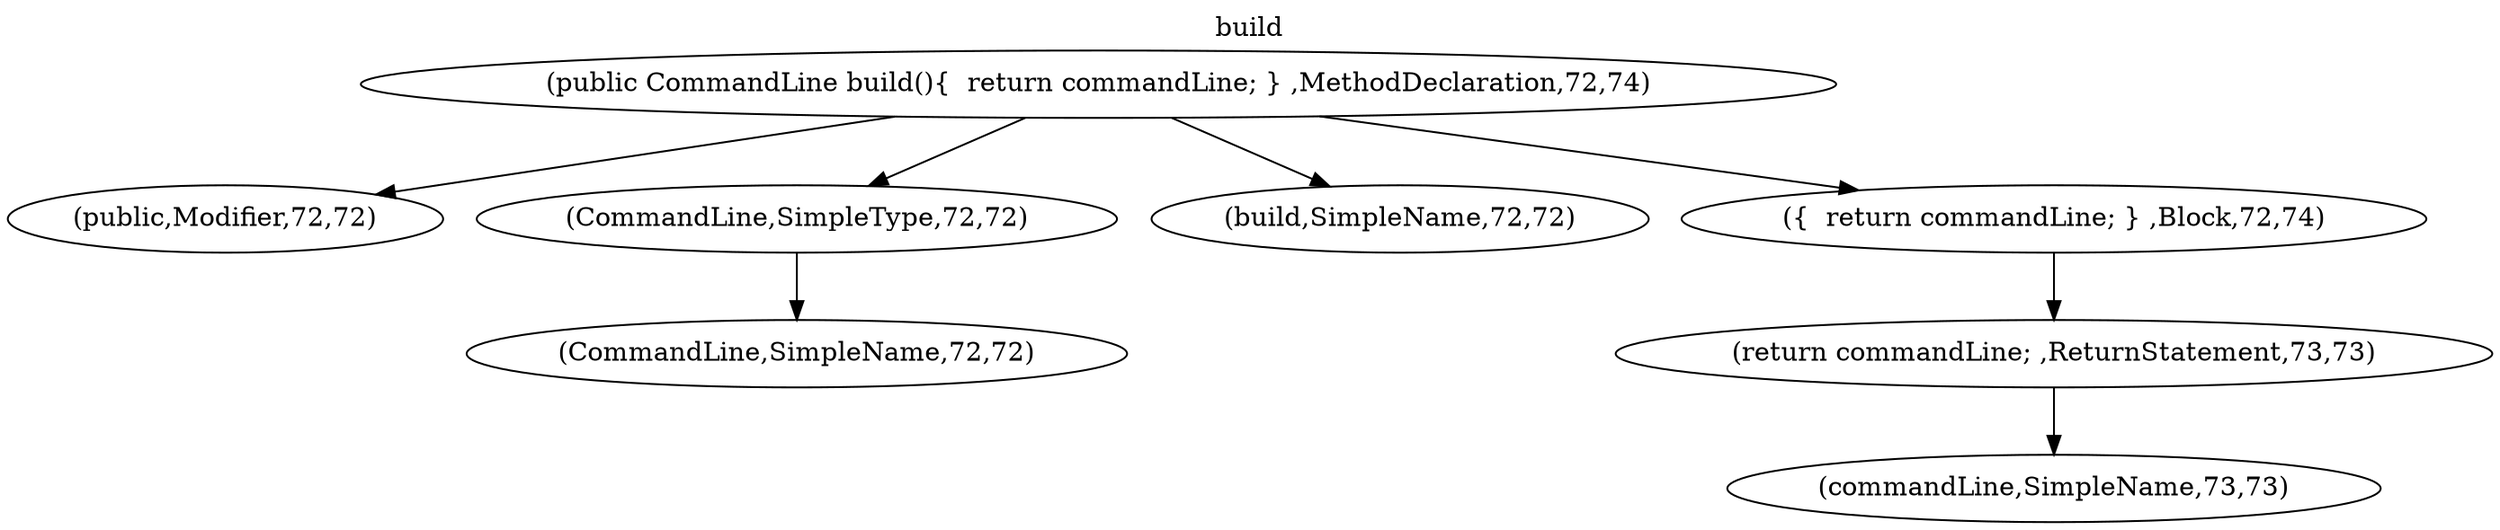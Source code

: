 digraph "DirectedGraph" {
graph [label = "build", labelloc=t, concentrate = true];
"1484673893" [ label="(public CommandLine build(){  return commandLine; } ,MethodDeclaration,72,74)" type=31 startLineNumber=72 endLineNumber=74 ]
"587003819" [ label="(public,Modifier,72,72)" type=83 startLineNumber=72 endLineNumber=72 ]
"769798433" [ label="(CommandLine,SimpleType,72,72)" type=43 startLineNumber=72 endLineNumber=72 ]
"1665620686" [ label="(CommandLine,SimpleName,72,72)" type=42 startLineNumber=72 endLineNumber=72 ]
"1233705144" [ label="(build,SimpleName,72,72)" type=42 startLineNumber=72 endLineNumber=72 ]
"202125197" [ label="({  return commandLine; } ,Block,72,74)" type=8 startLineNumber=72 endLineNumber=74 ]
"811301908" [ label="(return commandLine; ,ReturnStatement,73,73)" type=41 startLineNumber=73 endLineNumber=73 ]
"1762902523" [ label="(commandLine,SimpleName,73,73)" type=42 startLineNumber=73 endLineNumber=73 ]
"1484673893" -> "587003819"
"1484673893" -> "769798433"
"769798433" -> "1665620686"
"1484673893" -> "1233705144"
"1484673893" -> "202125197"
"202125197" -> "811301908"
"811301908" -> "1762902523"
}

